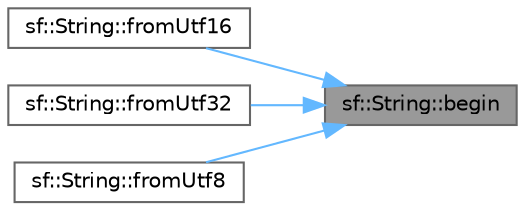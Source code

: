 digraph "sf::String::begin"
{
 // LATEX_PDF_SIZE
  bgcolor="transparent";
  edge [fontname=Helvetica,fontsize=10,labelfontname=Helvetica,labelfontsize=10];
  node [fontname=Helvetica,fontsize=10,shape=box,height=0.2,width=0.4];
  rankdir="RL";
  Node1 [id="Node000001",label="sf::String::begin",height=0.2,width=0.4,color="gray40", fillcolor="grey60", style="filled", fontcolor="black",tooltip="Return an iterator to the beginning of the string."];
  Node1 -> Node2 [id="edge1_Node000001_Node000002",dir="back",color="steelblue1",style="solid",tooltip=" "];
  Node2 [id="Node000002",label="sf::String::fromUtf16",height=0.2,width=0.4,color="grey40", fillcolor="white", style="filled",URL="$classsf_1_1_string.html#a81f70eecad0000a4f2e4d66f97b80300",tooltip="Create a new sf::String from a UTF-16 encoded string."];
  Node1 -> Node3 [id="edge2_Node000001_Node000003",dir="back",color="steelblue1",style="solid",tooltip=" "];
  Node3 [id="Node000003",label="sf::String::fromUtf32",height=0.2,width=0.4,color="grey40", fillcolor="white", style="filled",URL="$classsf_1_1_string.html#ab023a4900dce37ee71ab9e29b30a23cb",tooltip="Create a new sf::String from a UTF-32 encoded string."];
  Node1 -> Node4 [id="edge3_Node000001_Node000004",dir="back",color="steelblue1",style="solid",tooltip=" "];
  Node4 [id="Node000004",label="sf::String::fromUtf8",height=0.2,width=0.4,color="grey40", fillcolor="white", style="filled",URL="$classsf_1_1_string.html#aa7beb7ae5b26e63dcbbfa390e27a9e4b",tooltip="Create a new sf::String from a UTF-8 encoded string."];
}
